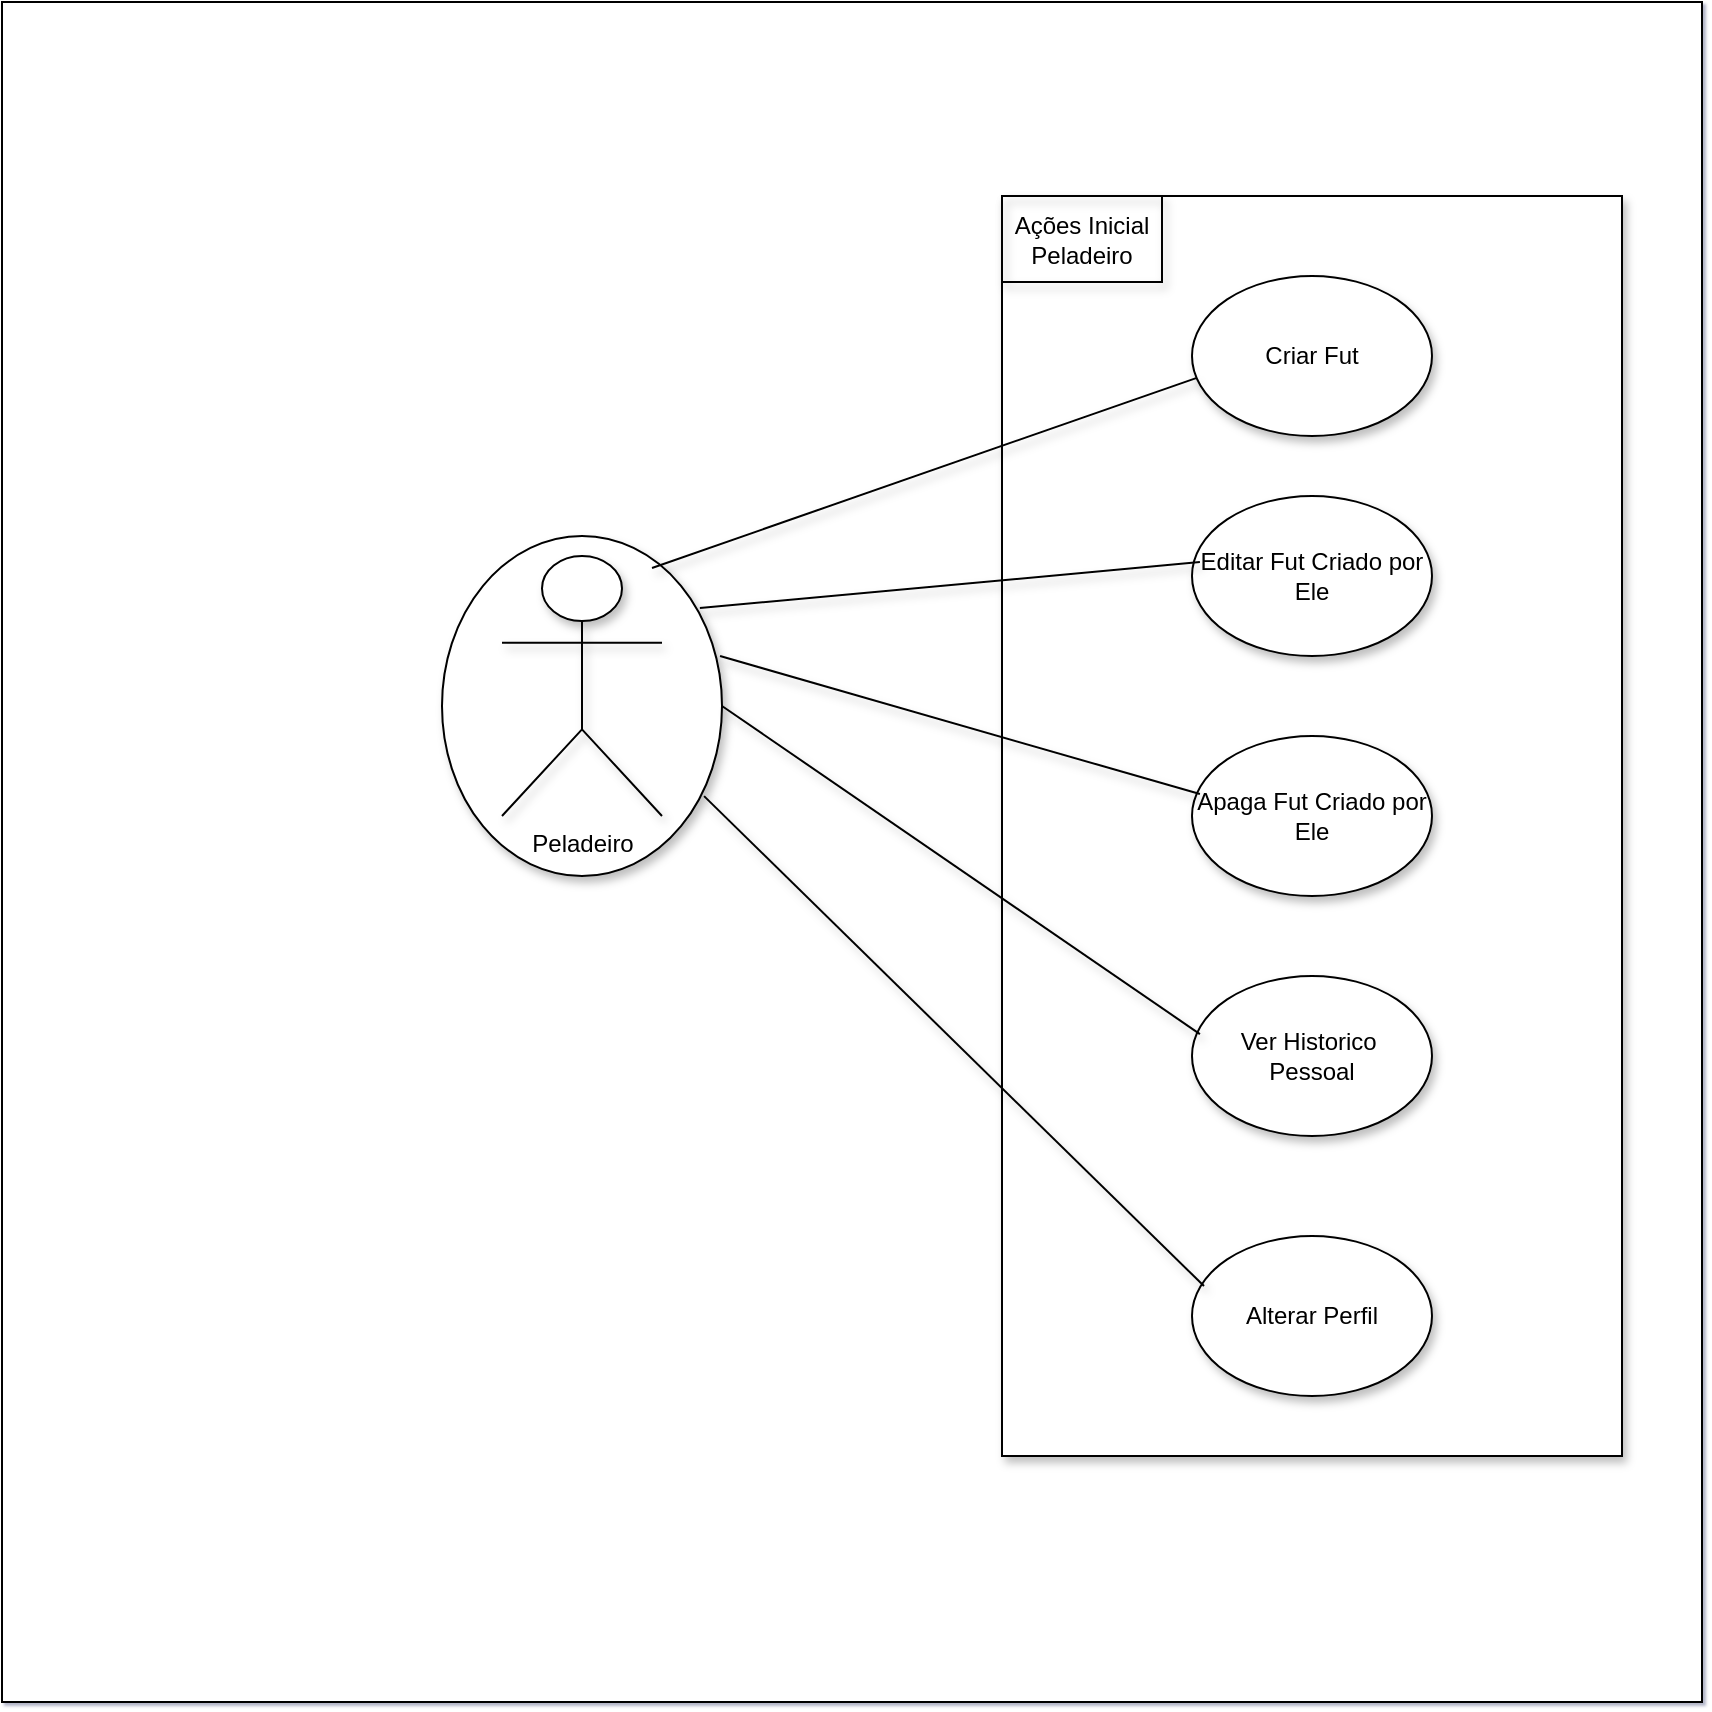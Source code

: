 <mxfile>
    <diagram id="jD24NFxQoE0CgLDbKyGG" name="Página-1">
        <mxGraphModel dx="1658" dy="825" grid="1" gridSize="10" guides="1" tooltips="1" connect="1" arrows="1" fold="1" page="1" pageScale="1" pageWidth="1169" pageHeight="827" background="#ffffff" math="0" shadow="1">
            <root>
                <mxCell id="0"/>
                <mxCell id="1" parent="0"/>
                <mxCell id="17" value="" style="whiteSpace=wrap;html=1;aspect=fixed;" parent="1" vertex="1">
                    <mxGeometry x="-150" y="120" width="850" height="850" as="geometry"/>
                </mxCell>
                <mxCell id="5" value="" style="ellipse;whiteSpace=wrap;html=1;direction=south;shadow=1;" parent="1" vertex="1">
                    <mxGeometry x="70" y="387" width="140" height="170" as="geometry"/>
                </mxCell>
                <mxCell id="2" value="" style="rounded=0;whiteSpace=wrap;html=1;direction=south;shadow=1;" parent="1" vertex="1">
                    <mxGeometry x="350" y="217" width="310" height="630" as="geometry"/>
                </mxCell>
                <mxCell id="4" value="Peladeiro" style="shape=umlActor;verticalLabelPosition=bottom;verticalAlign=top;html=1;outlineConnect=0;shadow=1;" parent="1" vertex="1">
                    <mxGeometry x="100" y="397" width="80" height="130" as="geometry"/>
                </mxCell>
                <mxCell id="6" value="Criar Fut" style="ellipse;whiteSpace=wrap;html=1;shadow=1;" parent="1" vertex="1">
                    <mxGeometry x="445" y="257" width="120" height="80" as="geometry"/>
                </mxCell>
                <mxCell id="7" value="Editar Fut Criado por Ele" style="ellipse;whiteSpace=wrap;html=1;shadow=1;" parent="1" vertex="1">
                    <mxGeometry x="445" y="367" width="120" height="80" as="geometry"/>
                </mxCell>
                <mxCell id="8" value="Ver Historico&amp;nbsp;&lt;div&gt;Pessoal&lt;/div&gt;" style="ellipse;whiteSpace=wrap;html=1;shadow=1;" parent="1" vertex="1">
                    <mxGeometry x="445" y="607" width="120" height="80" as="geometry"/>
                </mxCell>
                <mxCell id="9" value="Alterar Perfil" style="ellipse;whiteSpace=wrap;html=1;shadow=1;" parent="1" vertex="1">
                    <mxGeometry x="445" y="737" width="120" height="80" as="geometry"/>
                </mxCell>
                <mxCell id="10" value="Apaga Fut Criado por Ele" style="ellipse;whiteSpace=wrap;html=1;shadow=1;" parent="1" vertex="1">
                    <mxGeometry x="445" y="487" width="120" height="80" as="geometry"/>
                </mxCell>
                <mxCell id="11" value="" style="endArrow=none;html=1;entryX=0.017;entryY=0.638;entryDx=0;entryDy=0;entryPerimeter=0;exitX=0.094;exitY=0.25;exitDx=0;exitDy=0;exitPerimeter=0;shadow=1;" parent="1" source="5" target="6" edge="1">
                    <mxGeometry width="50" height="50" relative="1" as="geometry">
                        <mxPoint x="430" y="407" as="sourcePoint"/>
                        <mxPoint x="480" y="357" as="targetPoint"/>
                    </mxGeometry>
                </mxCell>
                <mxCell id="12" value="" style="endArrow=none;html=1;entryX=0.033;entryY=0.413;entryDx=0;entryDy=0;entryPerimeter=0;exitX=0.212;exitY=0.079;exitDx=0;exitDy=0;exitPerimeter=0;shadow=1;" parent="1" source="5" target="7" edge="1">
                    <mxGeometry width="50" height="50" relative="1" as="geometry">
                        <mxPoint x="185" y="413" as="sourcePoint"/>
                        <mxPoint x="457" y="318" as="targetPoint"/>
                    </mxGeometry>
                </mxCell>
                <mxCell id="13" value="" style="endArrow=none;html=1;entryX=0.033;entryY=0.363;entryDx=0;entryDy=0;entryPerimeter=0;exitX=0.353;exitY=0.007;exitDx=0;exitDy=0;exitPerimeter=0;shadow=1;" parent="1" source="5" target="10" edge="1">
                    <mxGeometry width="50" height="50" relative="1" as="geometry">
                        <mxPoint x="209" y="433" as="sourcePoint"/>
                        <mxPoint x="459" y="410" as="targetPoint"/>
                    </mxGeometry>
                </mxCell>
                <mxCell id="14" value="" style="endArrow=none;html=1;entryX=0.033;entryY=0.363;entryDx=0;entryDy=0;entryPerimeter=0;exitX=0.5;exitY=0;exitDx=0;exitDy=0;shadow=1;" parent="1" source="5" target="8" edge="1">
                    <mxGeometry width="50" height="50" relative="1" as="geometry">
                        <mxPoint x="219" y="457" as="sourcePoint"/>
                        <mxPoint x="459" y="526" as="targetPoint"/>
                    </mxGeometry>
                </mxCell>
                <mxCell id="15" value="" style="endArrow=none;html=1;entryX=0.05;entryY=0.313;entryDx=0;entryDy=0;entryPerimeter=0;exitX=0.765;exitY=0.064;exitDx=0;exitDy=0;exitPerimeter=0;shadow=1;" parent="1" source="5" target="9" edge="1">
                    <mxGeometry width="50" height="50" relative="1" as="geometry">
                        <mxPoint x="220" y="482" as="sourcePoint"/>
                        <mxPoint x="459" y="646" as="targetPoint"/>
                    </mxGeometry>
                </mxCell>
                <mxCell id="16" value="Ações Inicial Peladeiro" style="text;html=1;align=center;verticalAlign=middle;whiteSpace=wrap;rounded=0;shadow=1;strokeColor=default;" parent="1" vertex="1">
                    <mxGeometry x="350" y="217" width="80" height="43" as="geometry"/>
                </mxCell>
            </root>
        </mxGraphModel>
    </diagram>
</mxfile>